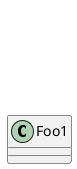 ' 3.13 Hide classes, PlantUML Language Reference Guide (V8037, p. 42)
@startuml

class Foo1
class Foo2

Foo2 *-- Foo1

hide Foo2

@enduml
